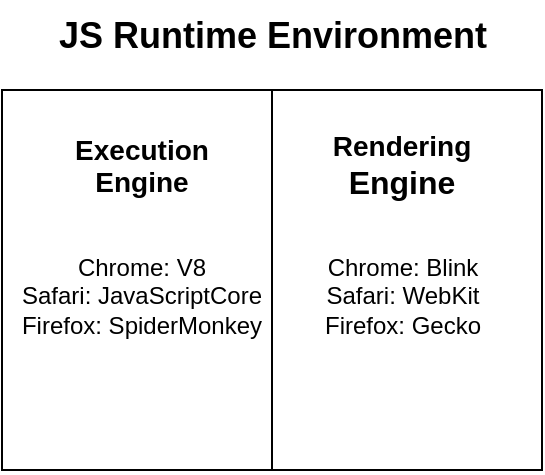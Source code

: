 <mxfile>
    <diagram id="H2kvXb7V2vQiSiw_pHKd" name="Page-1">
        <mxGraphModel dx="389" dy="483" grid="1" gridSize="10" guides="1" tooltips="1" connect="1" arrows="1" fold="1" page="1" pageScale="1" pageWidth="850" pageHeight="1100" math="0" shadow="0">
            <root>
                <mxCell id="0"/>
                <mxCell id="1" parent="0"/>
                <mxCell id="2" value="" style="rounded=0;whiteSpace=wrap;html=1;" vertex="1" parent="1">
                    <mxGeometry x="70" y="160" width="270" height="190" as="geometry"/>
                </mxCell>
                <mxCell id="6" value="" style="endArrow=none;html=1;entryX=0.5;entryY=0;entryDx=0;entryDy=0;exitX=0.5;exitY=1;exitDx=0;exitDy=0;" edge="1" parent="1" source="2" target="2">
                    <mxGeometry width="50" height="50" relative="1" as="geometry">
                        <mxPoint x="180" y="280" as="sourcePoint"/>
                        <mxPoint x="230" y="230" as="targetPoint"/>
                    </mxGeometry>
                </mxCell>
                <mxCell id="7" value="&lt;font style=&quot;font-size: 14px;&quot;&gt;&lt;b style=&quot;&quot;&gt;Execution Engine&lt;/b&gt;&lt;/font&gt;&lt;div&gt;&lt;br&gt;&lt;/div&gt;" style="text;html=1;align=center;verticalAlign=middle;whiteSpace=wrap;rounded=0;" vertex="1" parent="1">
                    <mxGeometry x="110" y="190" width="60" height="30" as="geometry"/>
                </mxCell>
                <mxCell id="8" value="&lt;font style=&quot;font-size: 14px;&quot;&gt;&lt;b style=&quot;&quot;&gt;Rendering&lt;/b&gt;&lt;/font&gt;&lt;div&gt;&lt;font size=&quot;3&quot;&gt;&lt;b&gt;Engine&lt;/b&gt;&lt;/font&gt;&lt;/div&gt;&lt;div&gt;&lt;br&gt;&lt;/div&gt;" style="text;html=1;align=center;verticalAlign=middle;whiteSpace=wrap;rounded=0;" vertex="1" parent="1">
                    <mxGeometry x="240" y="190" width="60" height="30" as="geometry"/>
                </mxCell>
                <mxCell id="9" value="&lt;b&gt;&lt;font style=&quot;font-size: 18px;&quot;&gt;JS Runtime Environment&lt;/font&gt;&lt;/b&gt;&lt;div&gt;&lt;br&gt;&lt;/div&gt;" style="text;html=1;align=center;verticalAlign=middle;resizable=0;points=[];autosize=1;strokeColor=none;fillColor=none;" vertex="1" parent="1">
                    <mxGeometry x="85" y="115" width="240" height="50" as="geometry"/>
                </mxCell>
                <mxCell id="13" value="&lt;div&gt;Chrome: Blink&lt;/div&gt;&lt;div&gt;Safari: WebKit&lt;/div&gt;&lt;div&gt;Firefox: Gecko&lt;/div&gt;&lt;div&gt;&lt;br&gt;&lt;/div&gt;" style="text;html=1;align=center;verticalAlign=middle;resizable=0;points=[];autosize=1;strokeColor=none;fillColor=none;" vertex="1" parent="1">
                    <mxGeometry x="220" y="235" width="100" height="70" as="geometry"/>
                </mxCell>
                <mxCell id="14" value="Chrome: V8&lt;div&gt;Safari: JavaScriptCore&lt;/div&gt;&lt;div&gt;Firefox: SpiderMonkey&lt;/div&gt;&lt;div&gt;&lt;br&gt;&lt;/div&gt;" style="text;html=1;align=center;verticalAlign=middle;whiteSpace=wrap;rounded=0;" vertex="1" parent="1">
                    <mxGeometry x="75" y="255" width="130" height="30" as="geometry"/>
                </mxCell>
            </root>
        </mxGraphModel>
    </diagram>
</mxfile>